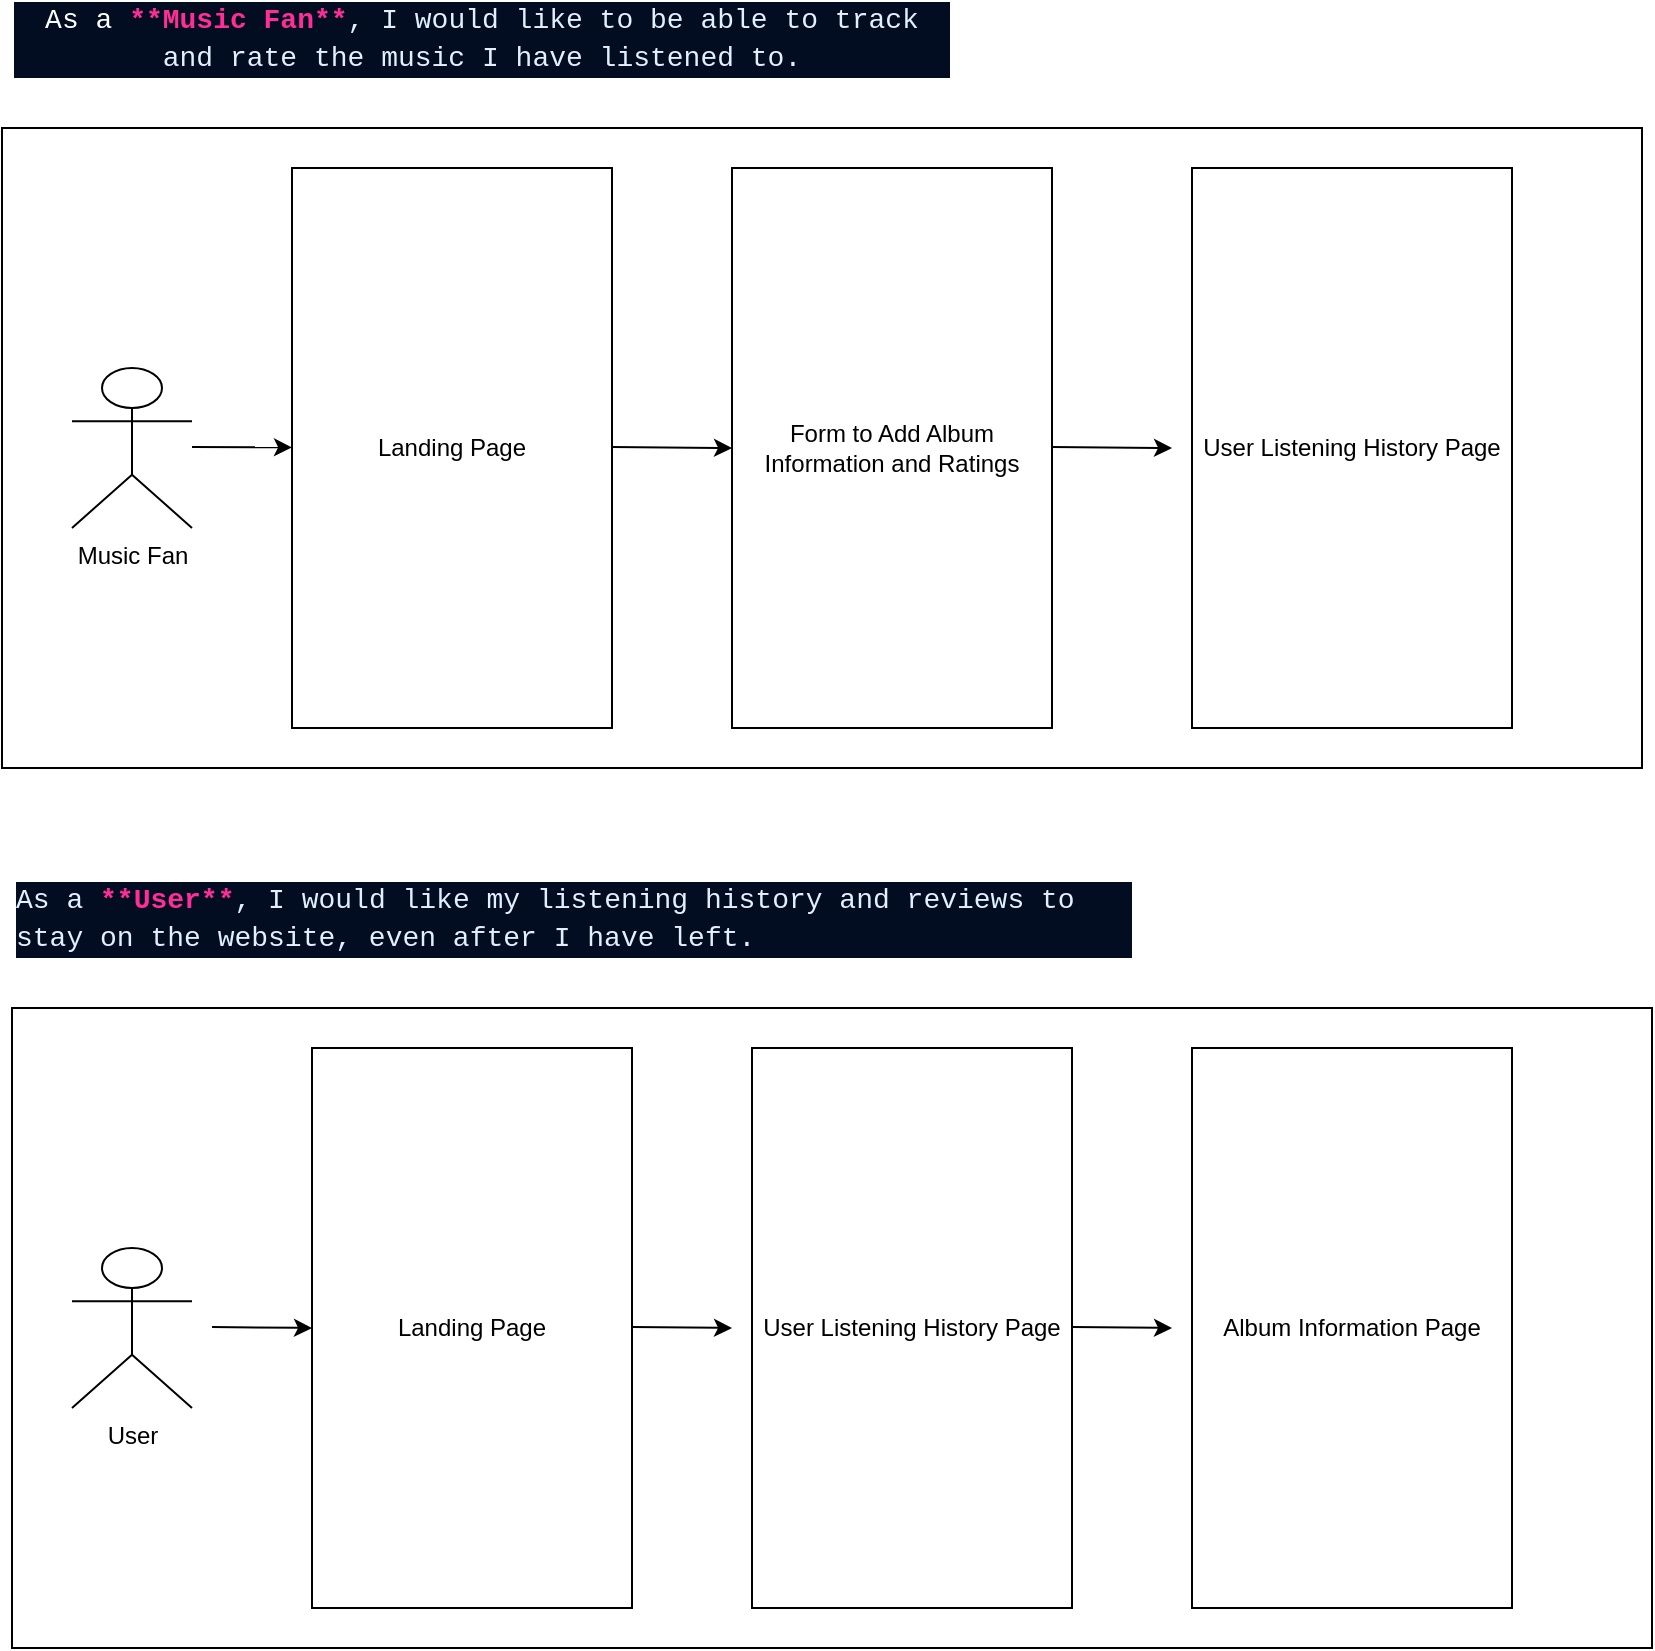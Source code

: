 <mxfile version="21.0.6" type="github">
  <diagram name="Page-1" id="OBbU5LkjNYjtkTjGJsoU">
    <mxGraphModel dx="1050" dy="573" grid="0" gridSize="10" guides="1" tooltips="1" connect="1" arrows="1" fold="1" page="1" pageScale="1" pageWidth="850" pageHeight="1100" math="0" shadow="0">
      <root>
        <mxCell id="0" />
        <mxCell id="1" parent="0" />
        <mxCell id="L6N7WXhGx-ivGEDh7BCt-2" value="&lt;div style=&quot;color: rgb(253, 254, 255); background-color: rgb(3, 13, 34); font-family: Consolas, &amp;quot;Courier New&amp;quot;, monospace; font-size: 14px; line-height: 19px;&quot;&gt;As a &lt;span style=&quot;color: #ff2e97;font-weight: bold;&quot;&gt;**Music Fan**&lt;/span&gt;&lt;span style=&quot;color: #e1efff;&quot;&gt;, I would like to be able to track and rate the music I have listened to.&lt;/span&gt;&lt;/div&gt;" style="text;html=1;strokeColor=none;fillColor=none;align=center;verticalAlign=middle;whiteSpace=wrap;rounded=0;" parent="1" vertex="1">
          <mxGeometry x="20" y="50" width="470" height="30" as="geometry" />
        </mxCell>
        <mxCell id="L6N7WXhGx-ivGEDh7BCt-7" value="" style="rounded=0;whiteSpace=wrap;html=1;" parent="1" vertex="1">
          <mxGeometry x="15" y="110" width="820" height="320" as="geometry" />
        </mxCell>
        <mxCell id="L6N7WXhGx-ivGEDh7BCt-3" value="Music Fan" style="shape=umlActor;verticalLabelPosition=bottom;verticalAlign=top;html=1;outlineConnect=0;" parent="1" vertex="1">
          <mxGeometry x="50" y="230" width="60" height="80" as="geometry" />
        </mxCell>
        <mxCell id="L6N7WXhGx-ivGEDh7BCt-5" value="" style="endArrow=classic;html=1;rounded=0;" parent="1" target="L6N7WXhGx-ivGEDh7BCt-9" edge="1">
          <mxGeometry width="50" height="50" relative="1" as="geometry">
            <mxPoint x="110" y="269.5" as="sourcePoint" />
            <mxPoint x="220" y="269.5" as="targetPoint" />
            <Array as="points" />
          </mxGeometry>
        </mxCell>
        <mxCell id="L6N7WXhGx-ivGEDh7BCt-9" value="Landing Page" style="rounded=0;whiteSpace=wrap;html=1;" parent="1" vertex="1">
          <mxGeometry x="160" y="130" width="160" height="280" as="geometry" />
        </mxCell>
        <mxCell id="L6N7WXhGx-ivGEDh7BCt-14" value="" style="endArrow=classic;html=1;rounded=0;entryX=0;entryY=0.5;entryDx=0;entryDy=0;" parent="1" target="L6N7WXhGx-ivGEDh7BCt-15" edge="1">
          <mxGeometry width="50" height="50" relative="1" as="geometry">
            <mxPoint x="320" y="269.5" as="sourcePoint" />
            <mxPoint x="370" y="270" as="targetPoint" />
            <Array as="points" />
          </mxGeometry>
        </mxCell>
        <mxCell id="L6N7WXhGx-ivGEDh7BCt-15" value="Form to Add Album Information and Ratings" style="rounded=0;whiteSpace=wrap;html=1;" parent="1" vertex="1">
          <mxGeometry x="380" y="130" width="160" height="280" as="geometry" />
        </mxCell>
        <mxCell id="L6N7WXhGx-ivGEDh7BCt-17" value="" style="endArrow=classic;html=1;rounded=0;entryX=0;entryY=0.5;entryDx=0;entryDy=0;" parent="1" edge="1">
          <mxGeometry width="50" height="50" relative="1" as="geometry">
            <mxPoint x="540" y="269.5" as="sourcePoint" />
            <mxPoint x="600" y="270" as="targetPoint" />
            <Array as="points" />
          </mxGeometry>
        </mxCell>
        <mxCell id="L6N7WXhGx-ivGEDh7BCt-18" value="User Listening History Page" style="rounded=0;whiteSpace=wrap;html=1;" parent="1" vertex="1">
          <mxGeometry x="610" y="130" width="160" height="280" as="geometry" />
        </mxCell>
        <mxCell id="L6N7WXhGx-ivGEDh7BCt-19" value="&lt;div style=&quot;color: rgb(253, 254, 255); background-color: rgb(3, 13, 34); font-family: Consolas, &amp;quot;Courier New&amp;quot;, monospace; font-weight: normal; font-size: 14px; line-height: 19px;&quot;&gt;&lt;div&gt;&lt;span style=&quot;color: #e1efff;&quot;&gt;As a &lt;/span&gt;&lt;span style=&quot;color: #ff2e97;font-weight: bold;&quot;&gt;**User**&lt;/span&gt;&lt;span style=&quot;color: #e1efff;&quot;&gt;, I would like my listening history and reviews to stay on the website, even after I have left.&lt;/span&gt;&lt;/div&gt;&lt;/div&gt;" style="text;whiteSpace=wrap;html=1;" parent="1" vertex="1">
          <mxGeometry x="20" y="480" width="560" height="60" as="geometry" />
        </mxCell>
        <mxCell id="L6N7WXhGx-ivGEDh7BCt-20" value="" style="rounded=0;whiteSpace=wrap;html=1;" parent="1" vertex="1">
          <mxGeometry x="20" y="550" width="820" height="320" as="geometry" />
        </mxCell>
        <mxCell id="L6N7WXhGx-ivGEDh7BCt-22" value="User" style="shape=umlActor;verticalLabelPosition=bottom;verticalAlign=top;html=1;outlineConnect=0;" parent="1" vertex="1">
          <mxGeometry x="50" y="670" width="60" height="80" as="geometry" />
        </mxCell>
        <mxCell id="L6N7WXhGx-ivGEDh7BCt-23" value="Landing Page" style="rounded=0;whiteSpace=wrap;html=1;" parent="1" vertex="1">
          <mxGeometry x="170" y="570" width="160" height="280" as="geometry" />
        </mxCell>
        <mxCell id="L6N7WXhGx-ivGEDh7BCt-25" value="" style="endArrow=classic;html=1;rounded=0;" parent="1" edge="1">
          <mxGeometry width="50" height="50" relative="1" as="geometry">
            <mxPoint x="120" y="709.5" as="sourcePoint" />
            <mxPoint x="170" y="710" as="targetPoint" />
            <Array as="points" />
          </mxGeometry>
        </mxCell>
        <mxCell id="L6N7WXhGx-ivGEDh7BCt-26" value="" style="endArrow=classic;html=1;rounded=0;" parent="1" edge="1">
          <mxGeometry width="50" height="50" relative="1" as="geometry">
            <mxPoint x="330" y="709.5" as="sourcePoint" />
            <mxPoint x="380" y="710" as="targetPoint" />
            <Array as="points" />
          </mxGeometry>
        </mxCell>
        <mxCell id="L6N7WXhGx-ivGEDh7BCt-27" value="User Listening History Page" style="rounded=0;whiteSpace=wrap;html=1;" parent="1" vertex="1">
          <mxGeometry x="390" y="570" width="160" height="280" as="geometry" />
        </mxCell>
        <mxCell id="L6N7WXhGx-ivGEDh7BCt-28" value="" style="endArrow=classic;html=1;rounded=0;" parent="1" edge="1">
          <mxGeometry width="50" height="50" relative="1" as="geometry">
            <mxPoint x="550" y="709.5" as="sourcePoint" />
            <mxPoint x="600" y="710" as="targetPoint" />
            <Array as="points" />
          </mxGeometry>
        </mxCell>
        <mxCell id="L6N7WXhGx-ivGEDh7BCt-29" value="Album Information Page" style="rounded=0;whiteSpace=wrap;html=1;" parent="1" vertex="1">
          <mxGeometry x="610" y="570" width="160" height="280" as="geometry" />
        </mxCell>
      </root>
    </mxGraphModel>
  </diagram>
</mxfile>

